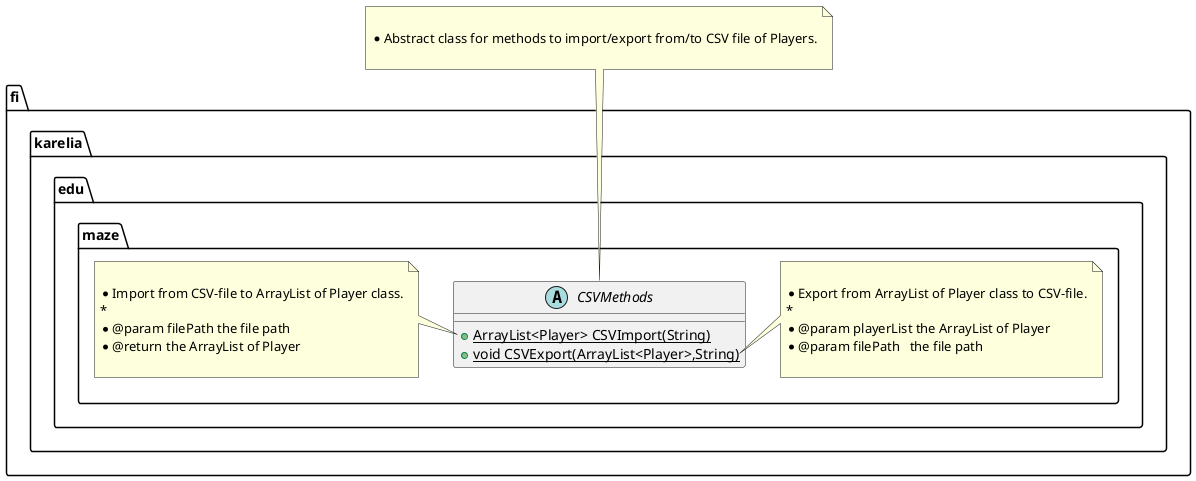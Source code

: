 @startuml
abstract class fi.karelia.edu.maze.CSVMethods {
+ {static} ArrayList<Player> CSVImport(String)
+ {static} void CSVExport(ArrayList<Player>,String)
}
note top of fi.karelia.edu.maze.CSVMethods

 * Abstract class for methods to import/export from/to CSV file of Players.
 
end note

note left of fi.karelia.edu.maze.CSVMethods::CSVImport(String)

     * Import from CSV-file to ArrayList of Player class.
     *
     * @param filePath the file path
     * @return the ArrayList of Player
     
end note
note right of fi.karelia.edu.maze.CSVMethods::CSVExport(ArrayList<Player>,String)

     * Export from ArrayList of Player class to CSV-file.
     *
     * @param playerList the ArrayList of Player
     * @param filePath   the file path
     
end note

@enduml